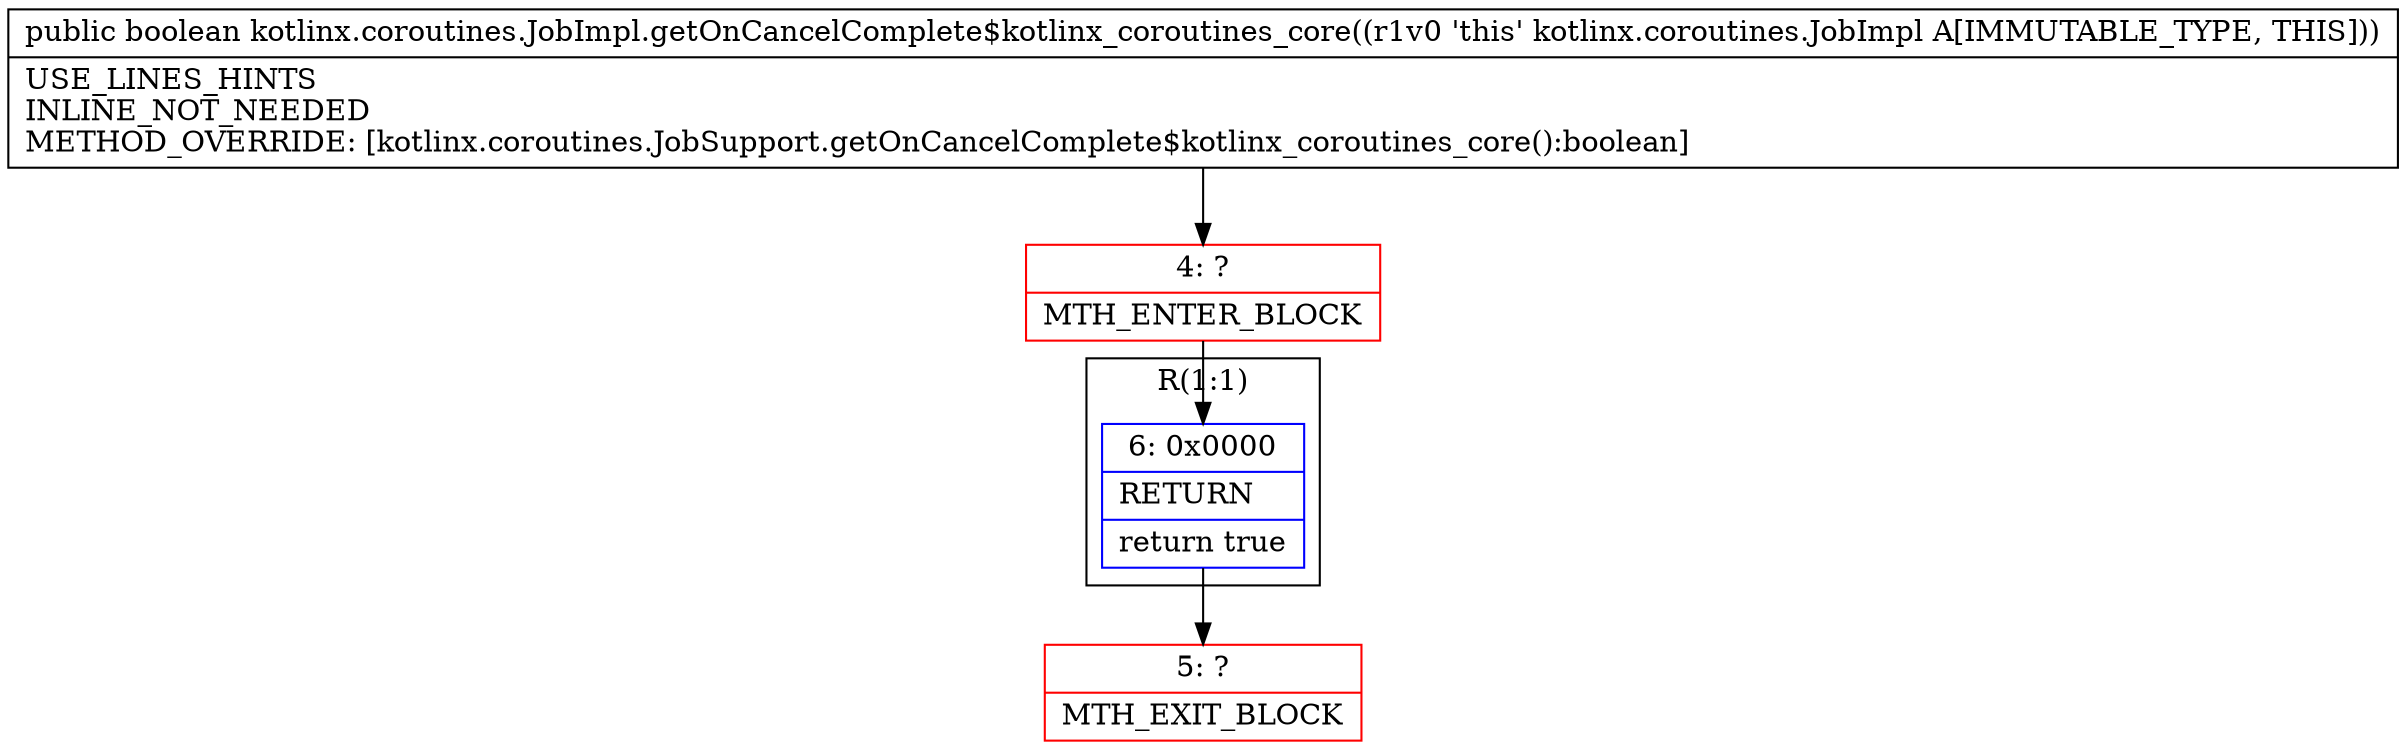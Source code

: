 digraph "CFG forkotlinx.coroutines.JobImpl.getOnCancelComplete$kotlinx_coroutines_core()Z" {
subgraph cluster_Region_476219664 {
label = "R(1:1)";
node [shape=record,color=blue];
Node_6 [shape=record,label="{6\:\ 0x0000|RETURN\l|return true\l}"];
}
Node_4 [shape=record,color=red,label="{4\:\ ?|MTH_ENTER_BLOCK\l}"];
Node_5 [shape=record,color=red,label="{5\:\ ?|MTH_EXIT_BLOCK\l}"];
MethodNode[shape=record,label="{public boolean kotlinx.coroutines.JobImpl.getOnCancelComplete$kotlinx_coroutines_core((r1v0 'this' kotlinx.coroutines.JobImpl A[IMMUTABLE_TYPE, THIS]))  | USE_LINES_HINTS\lINLINE_NOT_NEEDED\lMETHOD_OVERRIDE: [kotlinx.coroutines.JobSupport.getOnCancelComplete$kotlinx_coroutines_core():boolean]\l}"];
MethodNode -> Node_4;Node_6 -> Node_5;
Node_4 -> Node_6;
}


